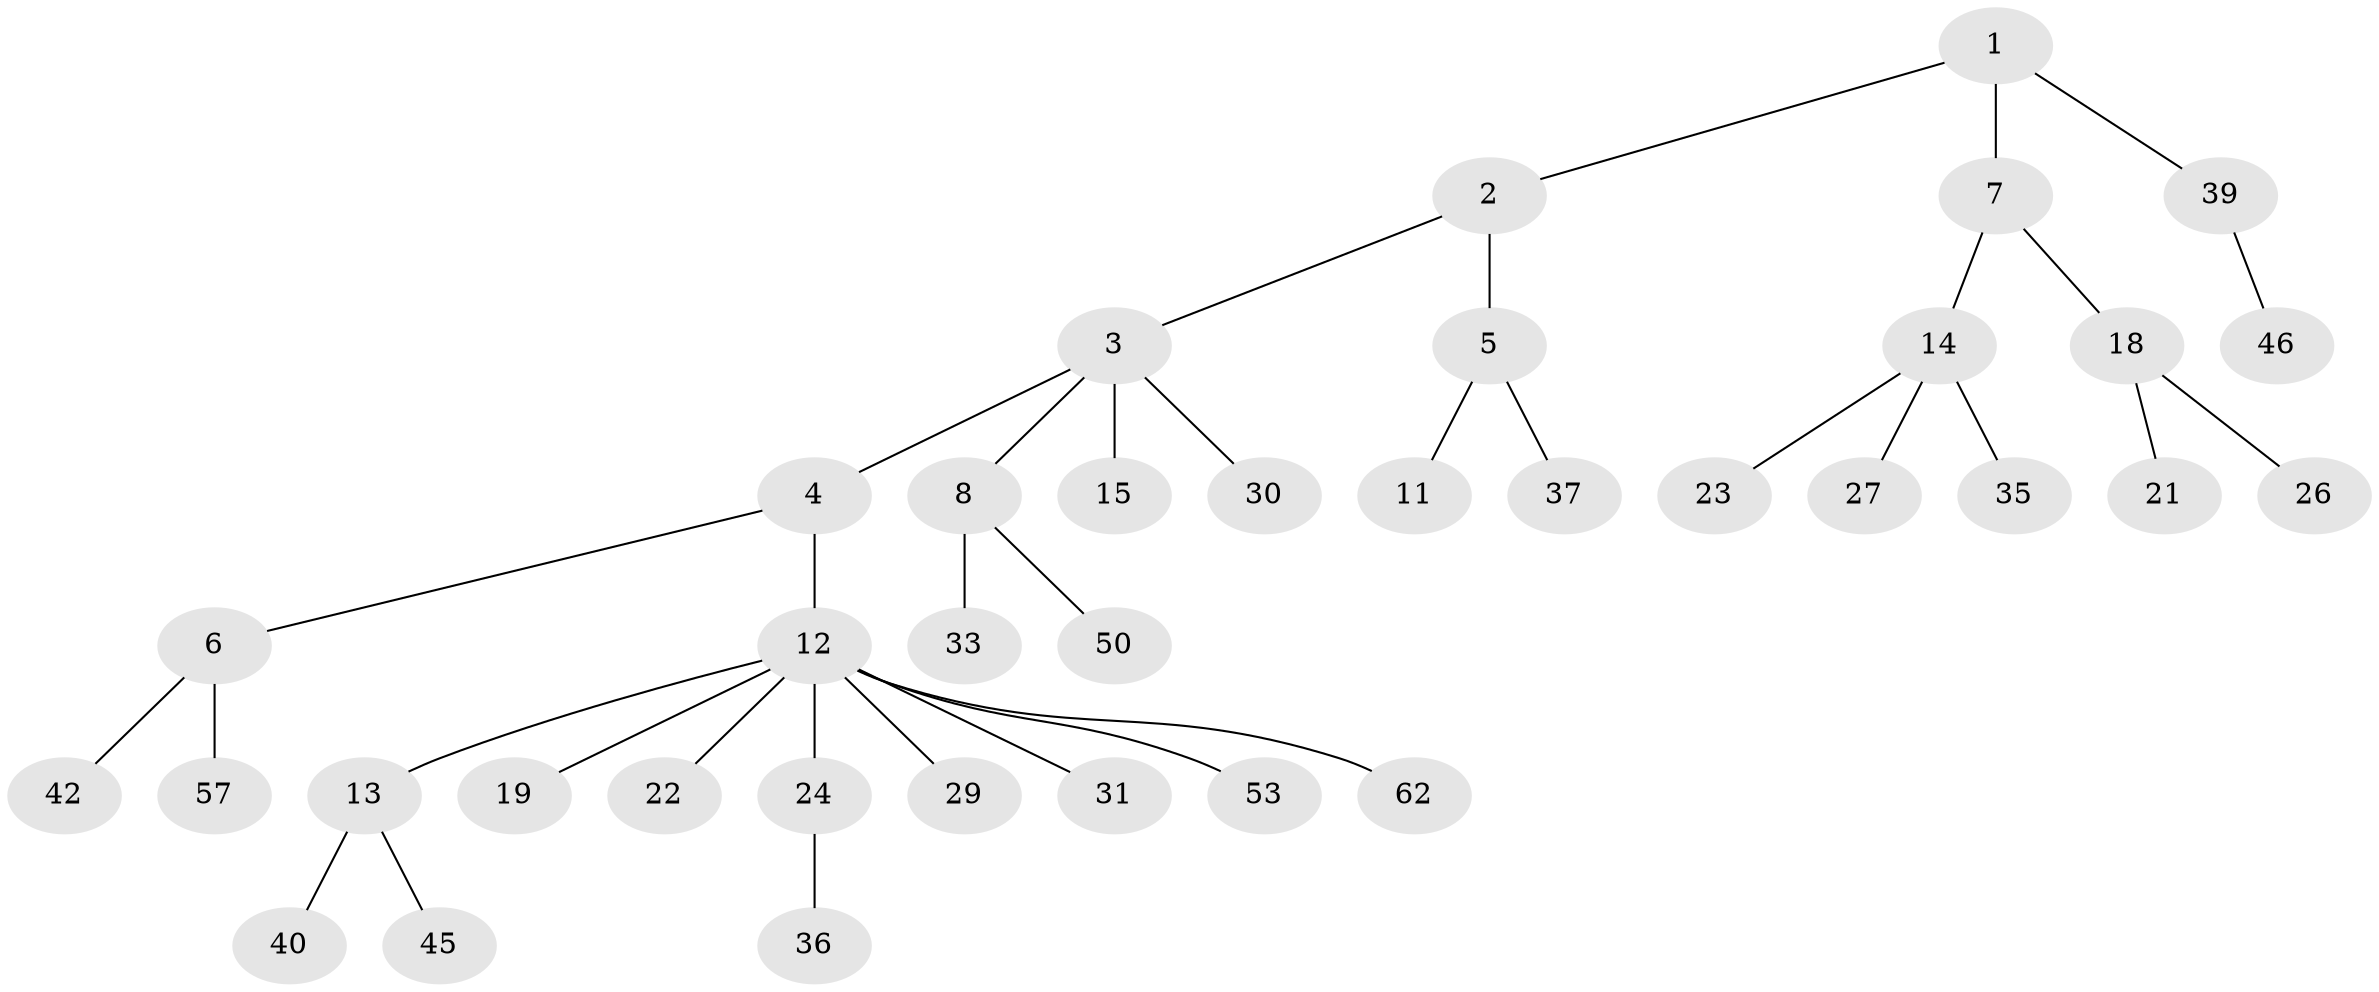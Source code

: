 // original degree distribution, {4: 0.04838709677419355, 5: 0.03225806451612903, 3: 0.1774193548387097, 1: 0.5645161290322581, 2: 0.14516129032258066, 7: 0.03225806451612903}
// Generated by graph-tools (version 1.1) at 2025/19/03/04/25 18:19:21]
// undirected, 37 vertices, 36 edges
graph export_dot {
graph [start="1"]
  node [color=gray90,style=filled];
  1 [super="+9"];
  2 [super="+61"];
  3;
  4;
  5;
  6;
  7 [super="+10"];
  8;
  11 [super="+51+43"];
  12 [super="+16"];
  13 [super="+55+38"];
  14 [super="+17+44+28+20+32"];
  15;
  18;
  19;
  21 [super="+34"];
  22;
  23 [super="+54"];
  24 [super="+41"];
  26;
  27;
  29;
  30;
  31;
  33 [super="+49"];
  35;
  36;
  37 [super="+48"];
  39;
  40;
  42 [super="+52"];
  45;
  46 [super="+47"];
  50;
  53;
  57;
  62;
  1 -- 2;
  1 -- 7;
  1 -- 39;
  2 -- 3;
  2 -- 5;
  3 -- 4;
  3 -- 8;
  3 -- 15;
  3 -- 30;
  4 -- 6;
  4 -- 12;
  5 -- 11;
  5 -- 37;
  6 -- 42;
  6 -- 57;
  7 -- 18;
  7 -- 14;
  8 -- 33;
  8 -- 50;
  12 -- 13;
  12 -- 24;
  12 -- 19;
  12 -- 53;
  12 -- 22;
  12 -- 29;
  12 -- 62;
  12 -- 31;
  13 -- 40;
  13 -- 45;
  14 -- 27;
  14 -- 35;
  14 -- 23;
  18 -- 21;
  18 -- 26;
  24 -- 36;
  39 -- 46;
}
